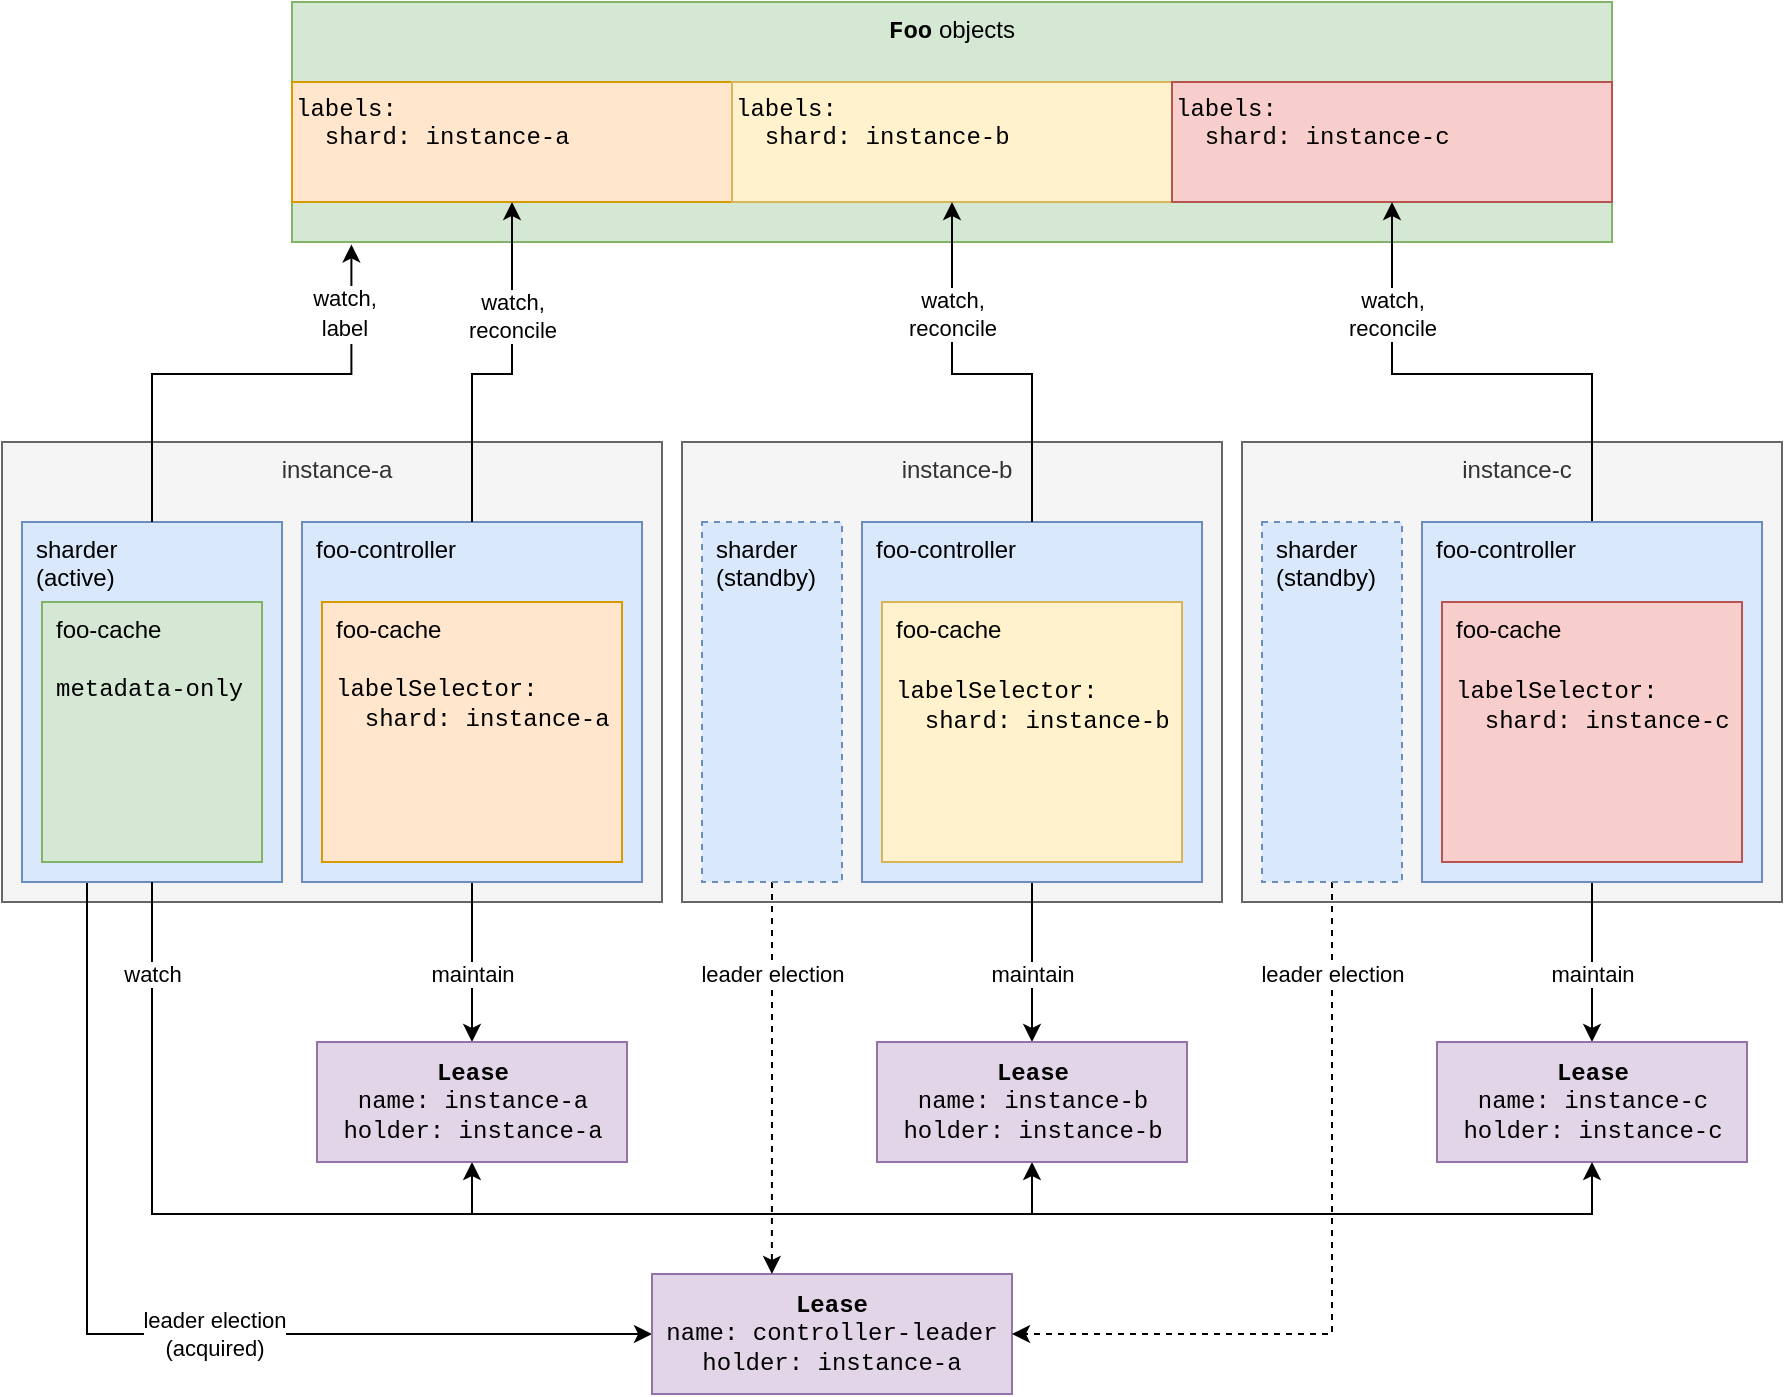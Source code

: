 <mxfile version="20.3.0" type="device"><diagram id="IO0sGu7JQKO4RtqGQ06_" name="Page-1"><mxGraphModel dx="1106" dy="852" grid="1" gridSize="10" guides="1" tooltips="1" connect="1" arrows="1" fold="1" page="1" pageScale="1" pageWidth="1169" pageHeight="827" math="0" shadow="0"><root><mxCell id="0"/><mxCell id="1" parent="0"/><mxCell id="m05Hgns-ZLVB4j1-cnc_-53" style="edgeStyle=orthogonalEdgeStyle;rounded=0;orthogonalLoop=1;jettySize=auto;html=1;entryX=0.5;entryY=1;entryDx=0;entryDy=0;fontFamily=Helvetica;" parent="1" target="m05Hgns-ZLVB4j1-cnc_-50" edge="1"><mxGeometry relative="1" as="geometry"><mxPoint x="595" y="680" as="sourcePoint"/><Array as="points"><mxPoint x="595" y="680"/></Array></mxGeometry></mxCell><mxCell id="m05Hgns-ZLVB4j1-cnc_-1" value="instance-a" style="rounded=0;whiteSpace=wrap;html=1;align=center;verticalAlign=top;spacingLeft=5;fillColor=#f5f5f5;fontColor=#333333;strokeColor=#666666;" parent="1" vertex="1"><mxGeometry x="80" y="294" width="330" height="230" as="geometry"/></mxCell><mxCell id="m05Hgns-ZLVB4j1-cnc_-14" style="edgeStyle=orthogonalEdgeStyle;rounded=0;orthogonalLoop=1;jettySize=auto;html=1;fontFamily=Courier New;entryX=0;entryY=0.5;entryDx=0;entryDy=0;exitX=0.25;exitY=1;exitDx=0;exitDy=0;" parent="1" source="m05Hgns-ZLVB4j1-cnc_-3" target="m05Hgns-ZLVB4j1-cnc_-13" edge="1"><mxGeometry relative="1" as="geometry"><Array as="points"><mxPoint x="123" y="740"/></Array></mxGeometry></mxCell><mxCell id="m05Hgns-ZLVB4j1-cnc_-19" value="leader election&lt;br&gt;(acquired)" style="edgeLabel;html=1;align=center;verticalAlign=middle;resizable=0;points=[];fontFamily=Helvetica;" parent="m05Hgns-ZLVB4j1-cnc_-14" vertex="1" connectable="0"><mxGeometry x="0.089" y="-3" relative="1" as="geometry"><mxPoint x="12" y="-3" as="offset"/></mxGeometry></mxCell><mxCell id="m05Hgns-ZLVB4j1-cnc_-23" style="edgeStyle=orthogonalEdgeStyle;rounded=0;orthogonalLoop=1;jettySize=auto;html=1;entryX=0.5;entryY=1;entryDx=0;entryDy=0;fontFamily=Courier New;" parent="1" target="m05Hgns-ZLVB4j1-cnc_-10" edge="1"><mxGeometry relative="1" as="geometry"><mxPoint x="315" y="680" as="sourcePoint"/><Array as="points"><mxPoint x="315" y="680"/><mxPoint x="315" y="680"/></Array></mxGeometry></mxCell><mxCell id="m05Hgns-ZLVB4j1-cnc_-24" value="watches" style="edgeLabel;html=1;align=center;verticalAlign=middle;resizable=0;points=[];fontFamily=Helvetica;" parent="m05Hgns-ZLVB4j1-cnc_-23" vertex="1" connectable="0"><mxGeometry x="0.167" y="3" relative="1" as="geometry"><mxPoint x="21" y="-57" as="offset"/></mxGeometry></mxCell><mxCell id="m05Hgns-ZLVB4j1-cnc_-3" value="sharder&lt;br&gt;(active)" style="rounded=0;whiteSpace=wrap;html=1;fillColor=#dae8fc;strokeColor=#6c8ebf;align=left;labelPosition=center;verticalLabelPosition=middle;verticalAlign=top;spacingLeft=5;" parent="1" vertex="1"><mxGeometry x="90" y="334" width="130" height="180" as="geometry"/></mxCell><mxCell id="m05Hgns-ZLVB4j1-cnc_-15" style="edgeStyle=orthogonalEdgeStyle;rounded=0;orthogonalLoop=1;jettySize=auto;html=1;exitX=0.5;exitY=1;exitDx=0;exitDy=0;entryX=0.5;entryY=0;entryDx=0;entryDy=0;fontFamily=Courier New;" parent="1" source="m05Hgns-ZLVB4j1-cnc_-4" target="m05Hgns-ZLVB4j1-cnc_-10" edge="1"><mxGeometry relative="1" as="geometry"/></mxCell><mxCell id="m05Hgns-ZLVB4j1-cnc_-18" value="maintain" style="edgeLabel;html=1;align=center;verticalAlign=middle;resizable=0;points=[];fontFamily=Helvetica;" parent="m05Hgns-ZLVB4j1-cnc_-15" vertex="1" connectable="0"><mxGeometry x="-0.1" y="-1" relative="1" as="geometry"><mxPoint x="1" y="10" as="offset"/></mxGeometry></mxCell><mxCell id="m05Hgns-ZLVB4j1-cnc_-4" value="foo-controller" style="rounded=0;whiteSpace=wrap;html=1;fillColor=#dae8fc;strokeColor=#6c8ebf;align=left;labelPosition=center;verticalLabelPosition=middle;verticalAlign=top;spacingLeft=5;" parent="1" vertex="1"><mxGeometry x="230" y="334" width="170" height="180" as="geometry"/></mxCell><mxCell id="m05Hgns-ZLVB4j1-cnc_-16" style="edgeStyle=orthogonalEdgeStyle;rounded=0;orthogonalLoop=1;jettySize=auto;html=1;fontFamily=Courier New;exitX=0.5;exitY=0;exitDx=0;exitDy=0;entryX=0.045;entryY=1.01;entryDx=0;entryDy=0;entryPerimeter=0;" parent="1" source="m05Hgns-ZLVB4j1-cnc_-3" target="m05Hgns-ZLVB4j1-cnc_-8" edge="1"><mxGeometry relative="1" as="geometry"><Array as="points"><mxPoint x="155" y="260"/><mxPoint x="255" y="260"/></Array></mxGeometry></mxCell><mxCell id="m05Hgns-ZLVB4j1-cnc_-17" value="&lt;font face=&quot;Helvetica&quot;&gt;watch,&lt;br&gt;label&lt;/font&gt;" style="edgeLabel;html=1;align=center;verticalAlign=middle;resizable=0;points=[];fontFamily=Courier New;" parent="m05Hgns-ZLVB4j1-cnc_-16" vertex="1" connectable="0"><mxGeometry x="-0.175" y="2" relative="1" as="geometry"><mxPoint x="71" y="-28" as="offset"/></mxGeometry></mxCell><mxCell id="m05Hgns-ZLVB4j1-cnc_-5" value="foo-cache&lt;br&gt;&lt;br&gt;&lt;font face=&quot;Courier New&quot;&gt;metadata-only&lt;/font&gt;" style="rounded=0;whiteSpace=wrap;html=1;fillColor=#d5e8d4;strokeColor=#82b366;align=left;labelPosition=center;verticalLabelPosition=middle;verticalAlign=top;spacingLeft=5;" parent="1" vertex="1"><mxGeometry x="100" y="374" width="110" height="130" as="geometry"/></mxCell><mxCell id="m05Hgns-ZLVB4j1-cnc_-6" value="foo-cache&lt;br&gt;&lt;br&gt;&lt;font face=&quot;Courier New&quot;&gt;labelSelector:&lt;br&gt;&amp;nbsp; shard: instance-a&lt;/font&gt;" style="rounded=0;whiteSpace=wrap;html=1;fillColor=#ffe6cc;strokeColor=#d79b00;align=left;labelPosition=center;verticalLabelPosition=middle;verticalAlign=top;spacingLeft=5;" parent="1" vertex="1"><mxGeometry x="240" y="374" width="150" height="130" as="geometry"/></mxCell><mxCell id="m05Hgns-ZLVB4j1-cnc_-8" value="&lt;b style=&quot;font-family: &amp;quot;Courier New&amp;quot;;&quot;&gt;Foo&lt;/b&gt; objects" style="rounded=0;whiteSpace=wrap;html=1;fillColor=#d5e8d4;strokeColor=#82b366;verticalAlign=top;" parent="1" vertex="1"><mxGeometry x="225" y="74" width="660" height="120" as="geometry"/></mxCell><mxCell id="m05Hgns-ZLVB4j1-cnc_-9" value="labels:&lt;br&gt;&amp;nbsp; shard: instance-a" style="rounded=0;whiteSpace=wrap;html=1;fillColor=#ffe6cc;strokeColor=#d79b00;verticalAlign=top;fontFamily=Courier New;align=left;" parent="1" vertex="1"><mxGeometry x="225" y="114" width="220" height="60" as="geometry"/></mxCell><mxCell id="m05Hgns-ZLVB4j1-cnc_-10" value="&lt;b&gt;&lt;font&gt;Lease&lt;/font&gt;&lt;/b&gt;&lt;br&gt;&lt;font&gt;name: instance-a&lt;br&gt;holder: instance-a&lt;/font&gt;" style="rounded=0;whiteSpace=wrap;html=1;fillColor=#e1d5e7;strokeColor=#9673a6;fontFamily=Courier New;" parent="1" vertex="1"><mxGeometry x="237.5" y="594" width="155" height="60" as="geometry"/></mxCell><mxCell id="m05Hgns-ZLVB4j1-cnc_-11" value="&lt;span style=&quot;&quot;&gt;labels:&lt;/span&gt;&lt;br style=&quot;&quot;&gt;&lt;div style=&quot;&quot;&gt;&lt;span style=&quot;background-color: initial;&quot;&gt;&amp;nbsp; shard: instance-b&lt;/span&gt;&lt;/div&gt;" style="rounded=0;whiteSpace=wrap;html=1;fillColor=#fff2cc;strokeColor=#d6b656;verticalAlign=top;fontFamily=Courier New;align=left;" parent="1" vertex="1"><mxGeometry x="445" y="114" width="220" height="60" as="geometry"/></mxCell><mxCell id="m05Hgns-ZLVB4j1-cnc_-12" value="&lt;span style=&quot;&quot;&gt;labels:&lt;/span&gt;&lt;br style=&quot;&quot;&gt;&lt;span style=&quot;&quot;&gt;&amp;nbsp; shard: instance-c&lt;/span&gt;" style="rounded=0;whiteSpace=wrap;html=1;fillColor=#f8cecc;strokeColor=#b85450;verticalAlign=top;fontFamily=Courier New;align=left;" parent="1" vertex="1"><mxGeometry x="665" y="114" width="220" height="60" as="geometry"/></mxCell><mxCell id="m05Hgns-ZLVB4j1-cnc_-13" value="&lt;b&gt;Lease&lt;/b&gt;&lt;br&gt;&lt;font&gt;name: controller-leader&lt;br&gt;holder: instance-a&lt;/font&gt;" style="rounded=0;whiteSpace=wrap;html=1;fillColor=#e1d5e7;strokeColor=#9673a6;fontFamily=Courier New;" parent="1" vertex="1"><mxGeometry x="405" y="710" width="180" height="60" as="geometry"/></mxCell><mxCell id="m05Hgns-ZLVB4j1-cnc_-20" style="edgeStyle=orthogonalEdgeStyle;rounded=0;orthogonalLoop=1;jettySize=auto;html=1;exitX=0.5;exitY=0;exitDx=0;exitDy=0;entryX=0.5;entryY=1;entryDx=0;entryDy=0;fontFamily=Helvetica;" parent="1" source="m05Hgns-ZLVB4j1-cnc_-4" target="m05Hgns-ZLVB4j1-cnc_-9" edge="1"><mxGeometry relative="1" as="geometry"><Array as="points"><mxPoint x="315" y="260"/><mxPoint x="335" y="260"/></Array></mxGeometry></mxCell><mxCell id="m05Hgns-ZLVB4j1-cnc_-21" value="watch,&lt;br&gt;reconcile" style="edgeLabel;html=1;align=center;verticalAlign=middle;resizable=0;points=[];fontFamily=Helvetica;" parent="m05Hgns-ZLVB4j1-cnc_-20" vertex="1" connectable="0"><mxGeometry x="0.141" y="1" relative="1" as="geometry"><mxPoint x="1" y="-21" as="offset"/></mxGeometry></mxCell><mxCell id="m05Hgns-ZLVB4j1-cnc_-37" value="instance-b" style="rounded=0;whiteSpace=wrap;html=1;align=center;verticalAlign=top;spacingLeft=5;fillColor=#f5f5f5;fontColor=#333333;strokeColor=#666666;" parent="1" vertex="1"><mxGeometry x="420" y="294" width="270" height="230" as="geometry"/></mxCell><mxCell id="m05Hgns-ZLVB4j1-cnc_-56" style="edgeStyle=orthogonalEdgeStyle;rounded=0;orthogonalLoop=1;jettySize=auto;html=1;exitX=0.5;exitY=1;exitDx=0;exitDy=0;entryX=0.333;entryY=0;entryDx=0;entryDy=0;fontFamily=Helvetica;entryPerimeter=0;dashed=1;" parent="1" source="m05Hgns-ZLVB4j1-cnc_-38" target="m05Hgns-ZLVB4j1-cnc_-13" edge="1"><mxGeometry relative="1" as="geometry"/></mxCell><mxCell id="m05Hgns-ZLVB4j1-cnc_-38" value="sharder&lt;br&gt;(standby)" style="rounded=0;whiteSpace=wrap;html=1;fillColor=#dae8fc;strokeColor=#6c8ebf;align=left;labelPosition=center;verticalLabelPosition=middle;verticalAlign=top;spacingLeft=5;dashed=1;" parent="1" vertex="1"><mxGeometry x="430" y="334" width="70" height="180" as="geometry"/></mxCell><mxCell id="m05Hgns-ZLVB4j1-cnc_-60" style="edgeStyle=orthogonalEdgeStyle;rounded=0;orthogonalLoop=1;jettySize=auto;html=1;exitX=0.5;exitY=1;exitDx=0;exitDy=0;fontFamily=Helvetica;" parent="1" source="m05Hgns-ZLVB4j1-cnc_-39" target="m05Hgns-ZLVB4j1-cnc_-50" edge="1"><mxGeometry relative="1" as="geometry"/></mxCell><mxCell id="m05Hgns-ZLVB4j1-cnc_-39" value="foo-controller" style="rounded=0;whiteSpace=wrap;html=1;fillColor=#dae8fc;strokeColor=#6c8ebf;align=left;labelPosition=center;verticalLabelPosition=middle;verticalAlign=top;spacingLeft=5;" parent="1" vertex="1"><mxGeometry x="510" y="334" width="170" height="180" as="geometry"/></mxCell><mxCell id="m05Hgns-ZLVB4j1-cnc_-46" style="edgeStyle=orthogonalEdgeStyle;rounded=0;orthogonalLoop=1;jettySize=auto;html=1;exitX=0.5;exitY=0;exitDx=0;exitDy=0;entryX=0.5;entryY=1;entryDx=0;entryDy=0;fontFamily=Courier New;" parent="1" source="m05Hgns-ZLVB4j1-cnc_-39" target="m05Hgns-ZLVB4j1-cnc_-11" edge="1"><mxGeometry relative="1" as="geometry"><Array as="points"><mxPoint x="595" y="260"/><mxPoint x="555" y="260"/></Array></mxGeometry></mxCell><mxCell id="m05Hgns-ZLVB4j1-cnc_-47" value="watch,&lt;br&gt;reconcile" style="edgeLabel;html=1;align=center;verticalAlign=middle;resizable=0;points=[];fontFamily=Helvetica;" parent="m05Hgns-ZLVB4j1-cnc_-46" vertex="1" connectable="0"><mxGeometry x="0.038" relative="1" as="geometry"><mxPoint x="-10" y="-30" as="offset"/></mxGeometry></mxCell><mxCell id="m05Hgns-ZLVB4j1-cnc_-41" value="foo-cache&lt;br&gt;&lt;font face=&quot;Courier New&quot;&gt;&lt;br&gt;labelSelector:&lt;br&gt;&amp;nbsp; shard: instance-b&lt;/font&gt;" style="rounded=0;whiteSpace=wrap;html=1;fillColor=#fff2cc;strokeColor=#d6b656;align=left;labelPosition=center;verticalLabelPosition=middle;verticalAlign=top;spacingLeft=5;" parent="1" vertex="1"><mxGeometry x="520" y="374" width="150" height="130" as="geometry"/></mxCell><mxCell id="m05Hgns-ZLVB4j1-cnc_-42" value="instance-c" style="rounded=0;whiteSpace=wrap;html=1;align=center;verticalAlign=top;spacingLeft=5;fillColor=#f5f5f5;fontColor=#333333;strokeColor=#666666;" parent="1" vertex="1"><mxGeometry x="700" y="294" width="270" height="230" as="geometry"/></mxCell><mxCell id="m05Hgns-ZLVB4j1-cnc_-57" style="edgeStyle=orthogonalEdgeStyle;rounded=0;orthogonalLoop=1;jettySize=auto;html=1;exitX=0.5;exitY=1;exitDx=0;exitDy=0;entryX=1;entryY=0.5;entryDx=0;entryDy=0;fontFamily=Helvetica;dashed=1;" parent="1" source="m05Hgns-ZLVB4j1-cnc_-43" target="m05Hgns-ZLVB4j1-cnc_-13" edge="1"><mxGeometry relative="1" as="geometry"/></mxCell><mxCell id="m05Hgns-ZLVB4j1-cnc_-43" value="sharder&lt;br&gt;(standby)" style="rounded=0;whiteSpace=wrap;html=1;fillColor=#dae8fc;strokeColor=#6c8ebf;align=left;labelPosition=center;verticalLabelPosition=middle;verticalAlign=top;spacingLeft=5;dashed=1;" parent="1" vertex="1"><mxGeometry x="710" y="334" width="70" height="180" as="geometry"/></mxCell><mxCell id="m05Hgns-ZLVB4j1-cnc_-48" style="edgeStyle=orthogonalEdgeStyle;rounded=0;orthogonalLoop=1;jettySize=auto;html=1;exitX=0.5;exitY=0;exitDx=0;exitDy=0;entryX=0.5;entryY=1;entryDx=0;entryDy=0;fontFamily=Helvetica;" parent="1" source="m05Hgns-ZLVB4j1-cnc_-44" target="m05Hgns-ZLVB4j1-cnc_-12" edge="1"><mxGeometry relative="1" as="geometry"><Array as="points"><mxPoint x="875" y="260"/><mxPoint x="775" y="260"/></Array></mxGeometry></mxCell><mxCell id="m05Hgns-ZLVB4j1-cnc_-49" value="watch,&lt;br&gt;reconcile" style="edgeLabel;html=1;align=center;verticalAlign=middle;resizable=0;points=[];fontFamily=Helvetica;" parent="m05Hgns-ZLVB4j1-cnc_-48" vertex="1" connectable="0"><mxGeometry x="0.638" relative="1" as="geometry"><mxPoint y="9" as="offset"/></mxGeometry></mxCell><mxCell id="m05Hgns-ZLVB4j1-cnc_-61" style="edgeStyle=orthogonalEdgeStyle;rounded=0;orthogonalLoop=1;jettySize=auto;html=1;exitX=0.5;exitY=1;exitDx=0;exitDy=0;entryX=0.5;entryY=0;entryDx=0;entryDy=0;fontFamily=Helvetica;" parent="1" source="m05Hgns-ZLVB4j1-cnc_-44" target="m05Hgns-ZLVB4j1-cnc_-51" edge="1"><mxGeometry relative="1" as="geometry"/></mxCell><mxCell id="m05Hgns-ZLVB4j1-cnc_-44" value="foo-controller" style="rounded=0;whiteSpace=wrap;html=1;fillColor=#dae8fc;strokeColor=#6c8ebf;align=left;labelPosition=center;verticalLabelPosition=middle;verticalAlign=top;spacingLeft=5;" parent="1" vertex="1"><mxGeometry x="790" y="334" width="170" height="180" as="geometry"/></mxCell><mxCell id="m05Hgns-ZLVB4j1-cnc_-45" value="foo-cache&lt;br&gt;&lt;font face=&quot;Courier New&quot;&gt;&lt;br&gt;labelSelector:&lt;br&gt;&amp;nbsp; shard: instance-c&lt;/font&gt;" style="rounded=0;whiteSpace=wrap;html=1;fillColor=#f8cecc;strokeColor=#b85450;align=left;labelPosition=center;verticalLabelPosition=middle;verticalAlign=top;spacingLeft=5;" parent="1" vertex="1"><mxGeometry x="800" y="374" width="150" height="130" as="geometry"/></mxCell><mxCell id="m05Hgns-ZLVB4j1-cnc_-50" value="&lt;b&gt;Lease&lt;/b&gt;&lt;br&gt;&lt;font&gt;name: instance-b&lt;br&gt;holder: instance-b&lt;/font&gt;" style="rounded=0;whiteSpace=wrap;html=1;fillColor=#e1d5e7;strokeColor=#9673a6;fontFamily=Courier New;" parent="1" vertex="1"><mxGeometry x="517.5" y="594" width="155" height="60" as="geometry"/></mxCell><mxCell id="m05Hgns-ZLVB4j1-cnc_-51" value="&lt;b&gt;Lease&lt;/b&gt;&lt;br&gt;&lt;font&gt;name: instance-c&lt;br&gt;holder: instance-c&lt;/font&gt;" style="rounded=0;whiteSpace=wrap;html=1;fillColor=#e1d5e7;strokeColor=#9673a6;fontFamily=Courier New;" parent="1" vertex="1"><mxGeometry x="797.5" y="594" width="155" height="60" as="geometry"/></mxCell><mxCell id="m05Hgns-ZLVB4j1-cnc_-58" value="leader election" style="edgeLabel;html=1;align=center;verticalAlign=middle;resizable=0;points=[];fontFamily=Helvetica;" parent="1" vertex="1" connectable="0"><mxGeometry x="465" y="560" as="geometry"/></mxCell><mxCell id="m05Hgns-ZLVB4j1-cnc_-59" value="leader election" style="edgeLabel;html=1;align=center;verticalAlign=middle;resizable=0;points=[];fontFamily=Helvetica;" parent="1" vertex="1" connectable="0"><mxGeometry x="745" y="560" as="geometry"/></mxCell><mxCell id="m05Hgns-ZLVB4j1-cnc_-62" value="maintain" style="edgeLabel;html=1;align=center;verticalAlign=middle;resizable=0;points=[];fontFamily=Helvetica;" parent="1" vertex="1" connectable="0"><mxGeometry x="595" y="560" as="geometry"/></mxCell><mxCell id="m05Hgns-ZLVB4j1-cnc_-63" value="maintain" style="edgeLabel;html=1;align=center;verticalAlign=middle;resizable=0;points=[];fontFamily=Helvetica;" parent="1" vertex="1" connectable="0"><mxGeometry x="875" y="560" as="geometry"/></mxCell><mxCell id="m05Hgns-ZLVB4j1-cnc_-54" style="edgeStyle=orthogonalEdgeStyle;rounded=0;orthogonalLoop=1;jettySize=auto;html=1;exitX=0.5;exitY=1;exitDx=0;exitDy=0;entryX=0.5;entryY=1;entryDx=0;entryDy=0;fontFamily=Helvetica;" parent="1" source="m05Hgns-ZLVB4j1-cnc_-3" target="m05Hgns-ZLVB4j1-cnc_-51" edge="1"><mxGeometry relative="1" as="geometry"><Array as="points"><mxPoint x="155" y="680"/><mxPoint x="875" y="680"/></Array></mxGeometry></mxCell><mxCell id="ZIO7x_ODutwJehRH5cCZ-1" value="watch" style="edgeLabel;html=1;align=center;verticalAlign=middle;resizable=0;points=[];" parent="m05Hgns-ZLVB4j1-cnc_-54" vertex="1" connectable="0"><mxGeometry x="-0.888" relative="1" as="geometry"><mxPoint y="-5" as="offset"/></mxGeometry></mxCell></root></mxGraphModel></diagram></mxfile>
